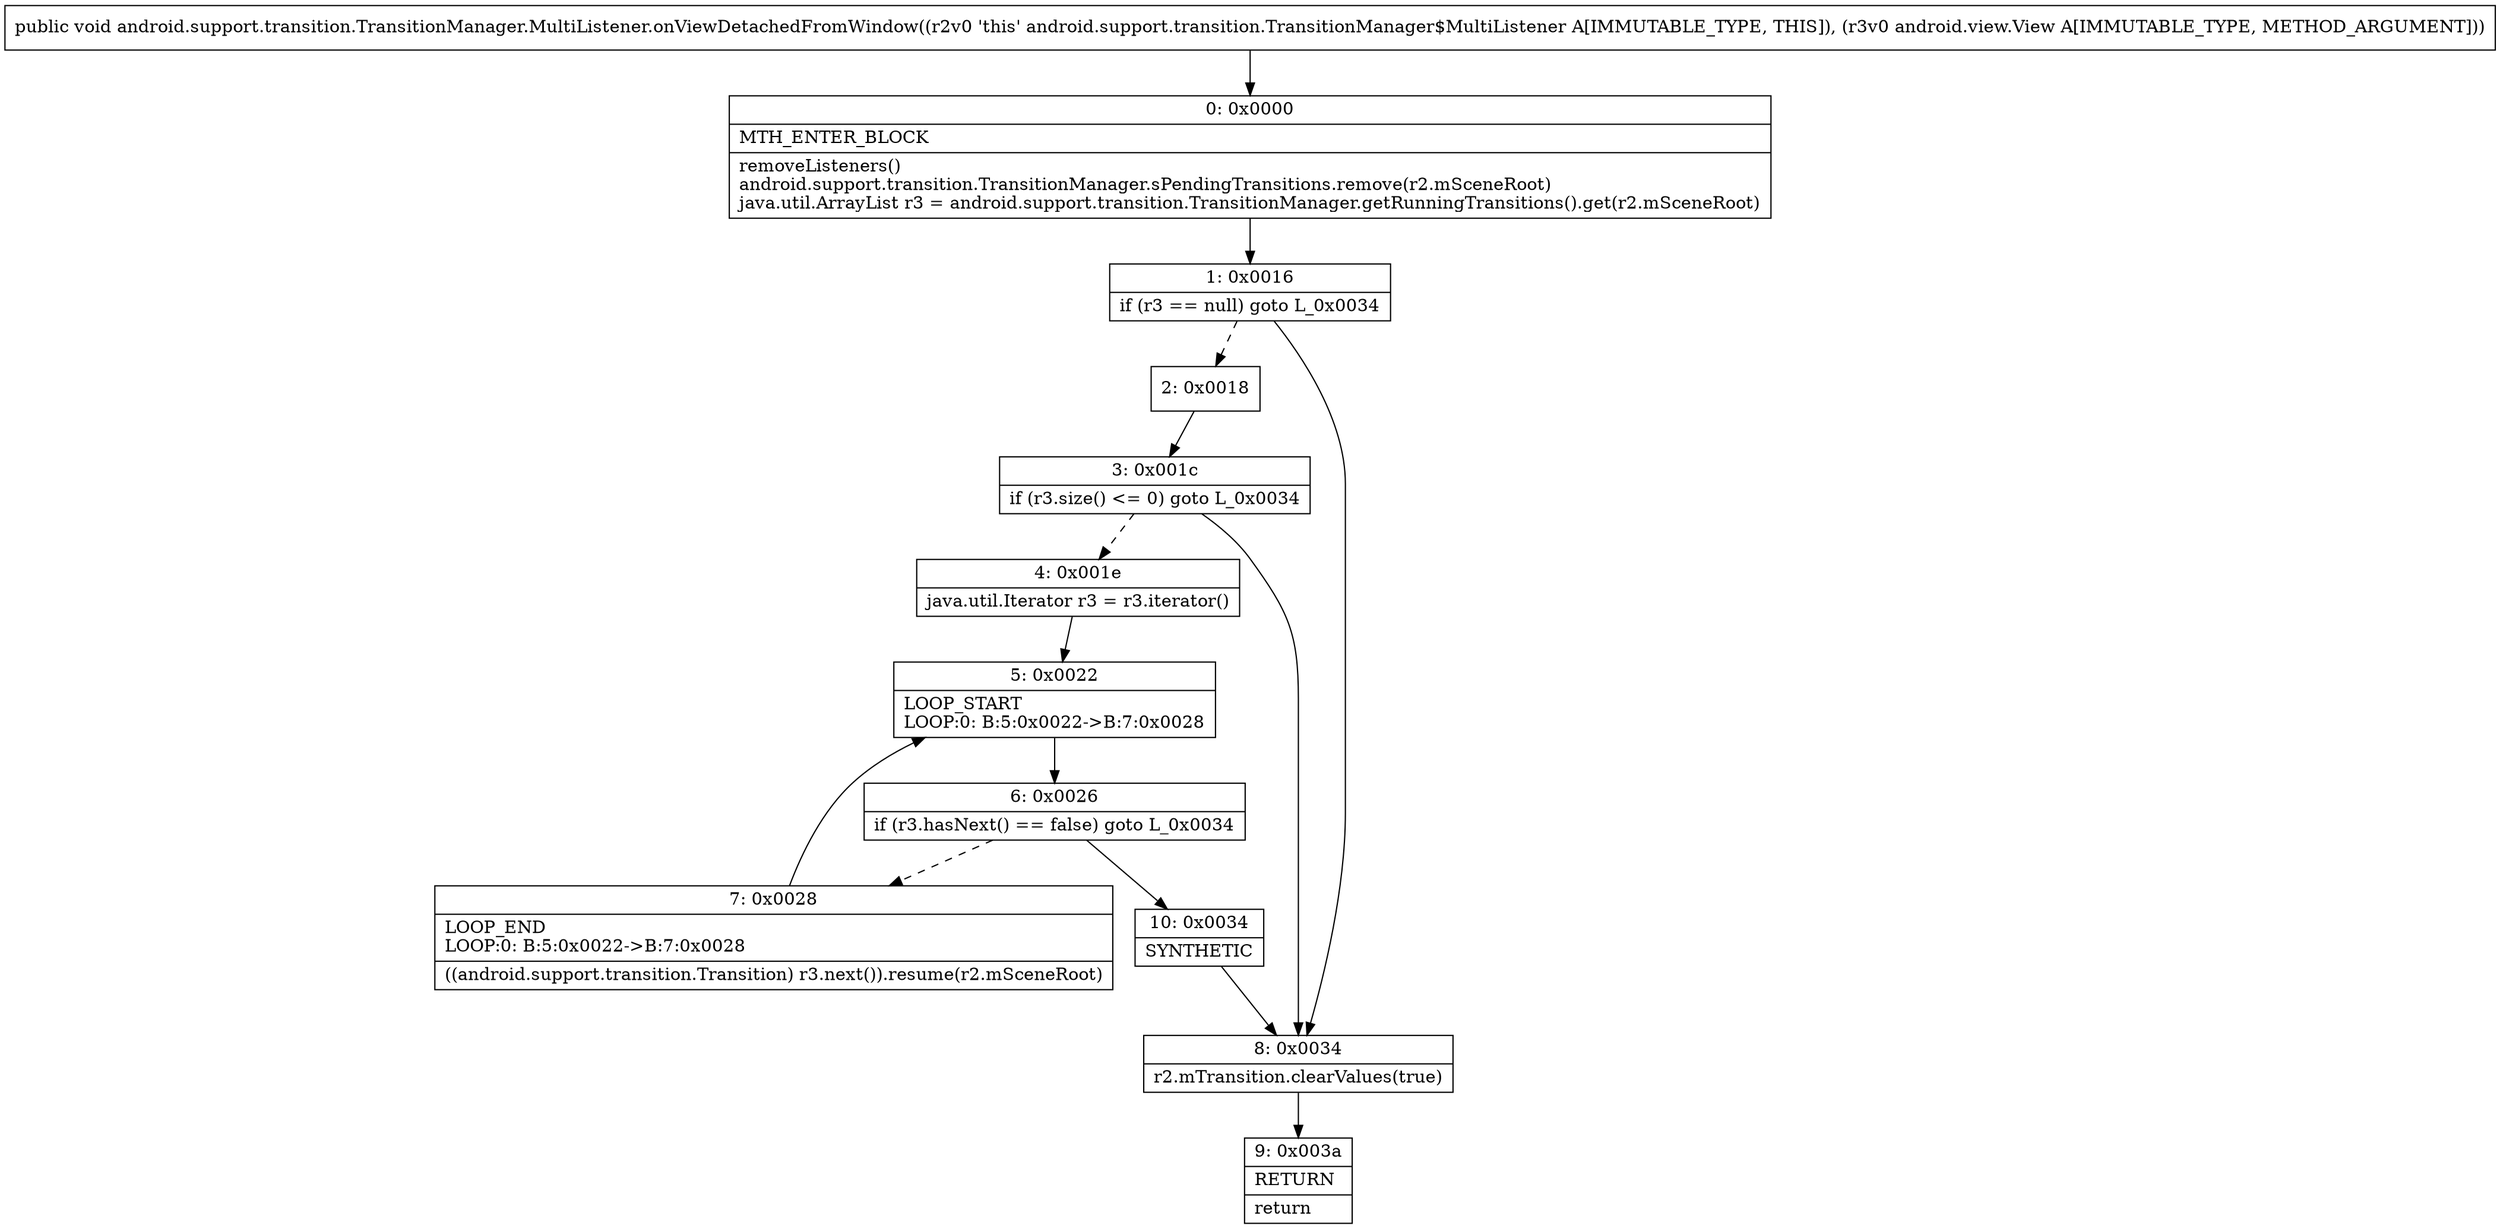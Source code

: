 digraph "CFG forandroid.support.transition.TransitionManager.MultiListener.onViewDetachedFromWindow(Landroid\/view\/View;)V" {
Node_0 [shape=record,label="{0\:\ 0x0000|MTH_ENTER_BLOCK\l|removeListeners()\landroid.support.transition.TransitionManager.sPendingTransitions.remove(r2.mSceneRoot)\ljava.util.ArrayList r3 = android.support.transition.TransitionManager.getRunningTransitions().get(r2.mSceneRoot)\l}"];
Node_1 [shape=record,label="{1\:\ 0x0016|if (r3 == null) goto L_0x0034\l}"];
Node_2 [shape=record,label="{2\:\ 0x0018}"];
Node_3 [shape=record,label="{3\:\ 0x001c|if (r3.size() \<= 0) goto L_0x0034\l}"];
Node_4 [shape=record,label="{4\:\ 0x001e|java.util.Iterator r3 = r3.iterator()\l}"];
Node_5 [shape=record,label="{5\:\ 0x0022|LOOP_START\lLOOP:0: B:5:0x0022\-\>B:7:0x0028\l}"];
Node_6 [shape=record,label="{6\:\ 0x0026|if (r3.hasNext() == false) goto L_0x0034\l}"];
Node_7 [shape=record,label="{7\:\ 0x0028|LOOP_END\lLOOP:0: B:5:0x0022\-\>B:7:0x0028\l|((android.support.transition.Transition) r3.next()).resume(r2.mSceneRoot)\l}"];
Node_8 [shape=record,label="{8\:\ 0x0034|r2.mTransition.clearValues(true)\l}"];
Node_9 [shape=record,label="{9\:\ 0x003a|RETURN\l|return\l}"];
Node_10 [shape=record,label="{10\:\ 0x0034|SYNTHETIC\l}"];
MethodNode[shape=record,label="{public void android.support.transition.TransitionManager.MultiListener.onViewDetachedFromWindow((r2v0 'this' android.support.transition.TransitionManager$MultiListener A[IMMUTABLE_TYPE, THIS]), (r3v0 android.view.View A[IMMUTABLE_TYPE, METHOD_ARGUMENT])) }"];
MethodNode -> Node_0;
Node_0 -> Node_1;
Node_1 -> Node_2[style=dashed];
Node_1 -> Node_8;
Node_2 -> Node_3;
Node_3 -> Node_4[style=dashed];
Node_3 -> Node_8;
Node_4 -> Node_5;
Node_5 -> Node_6;
Node_6 -> Node_7[style=dashed];
Node_6 -> Node_10;
Node_7 -> Node_5;
Node_8 -> Node_9;
Node_10 -> Node_8;
}

